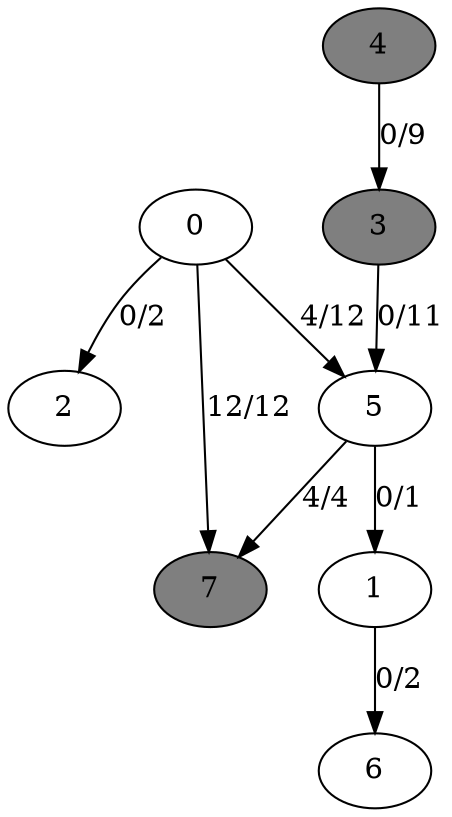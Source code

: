 digraph G {
	0[style=filled fillcolor=grey100];
	0->2[label ="0/2"] ;
	0->5[label ="4/12"] ;
	0->7[label ="12/12"] ;
	1[style=filled fillcolor=grey100];
	1->6[label ="0/2"] ;
	2[style=filled fillcolor=grey100];
	3[style=filled fillcolor=grey50];
	3->5[label ="0/11"] ;
	4[style=filled fillcolor=grey50];
	4->3[label ="0/9"] ;
	5[style=filled fillcolor=grey100];
	5->1[label ="0/1"] ;
	5->7[label ="4/4"] ;
	6[style=filled fillcolor=grey100];
	7[style=filled fillcolor=grey50];
}
